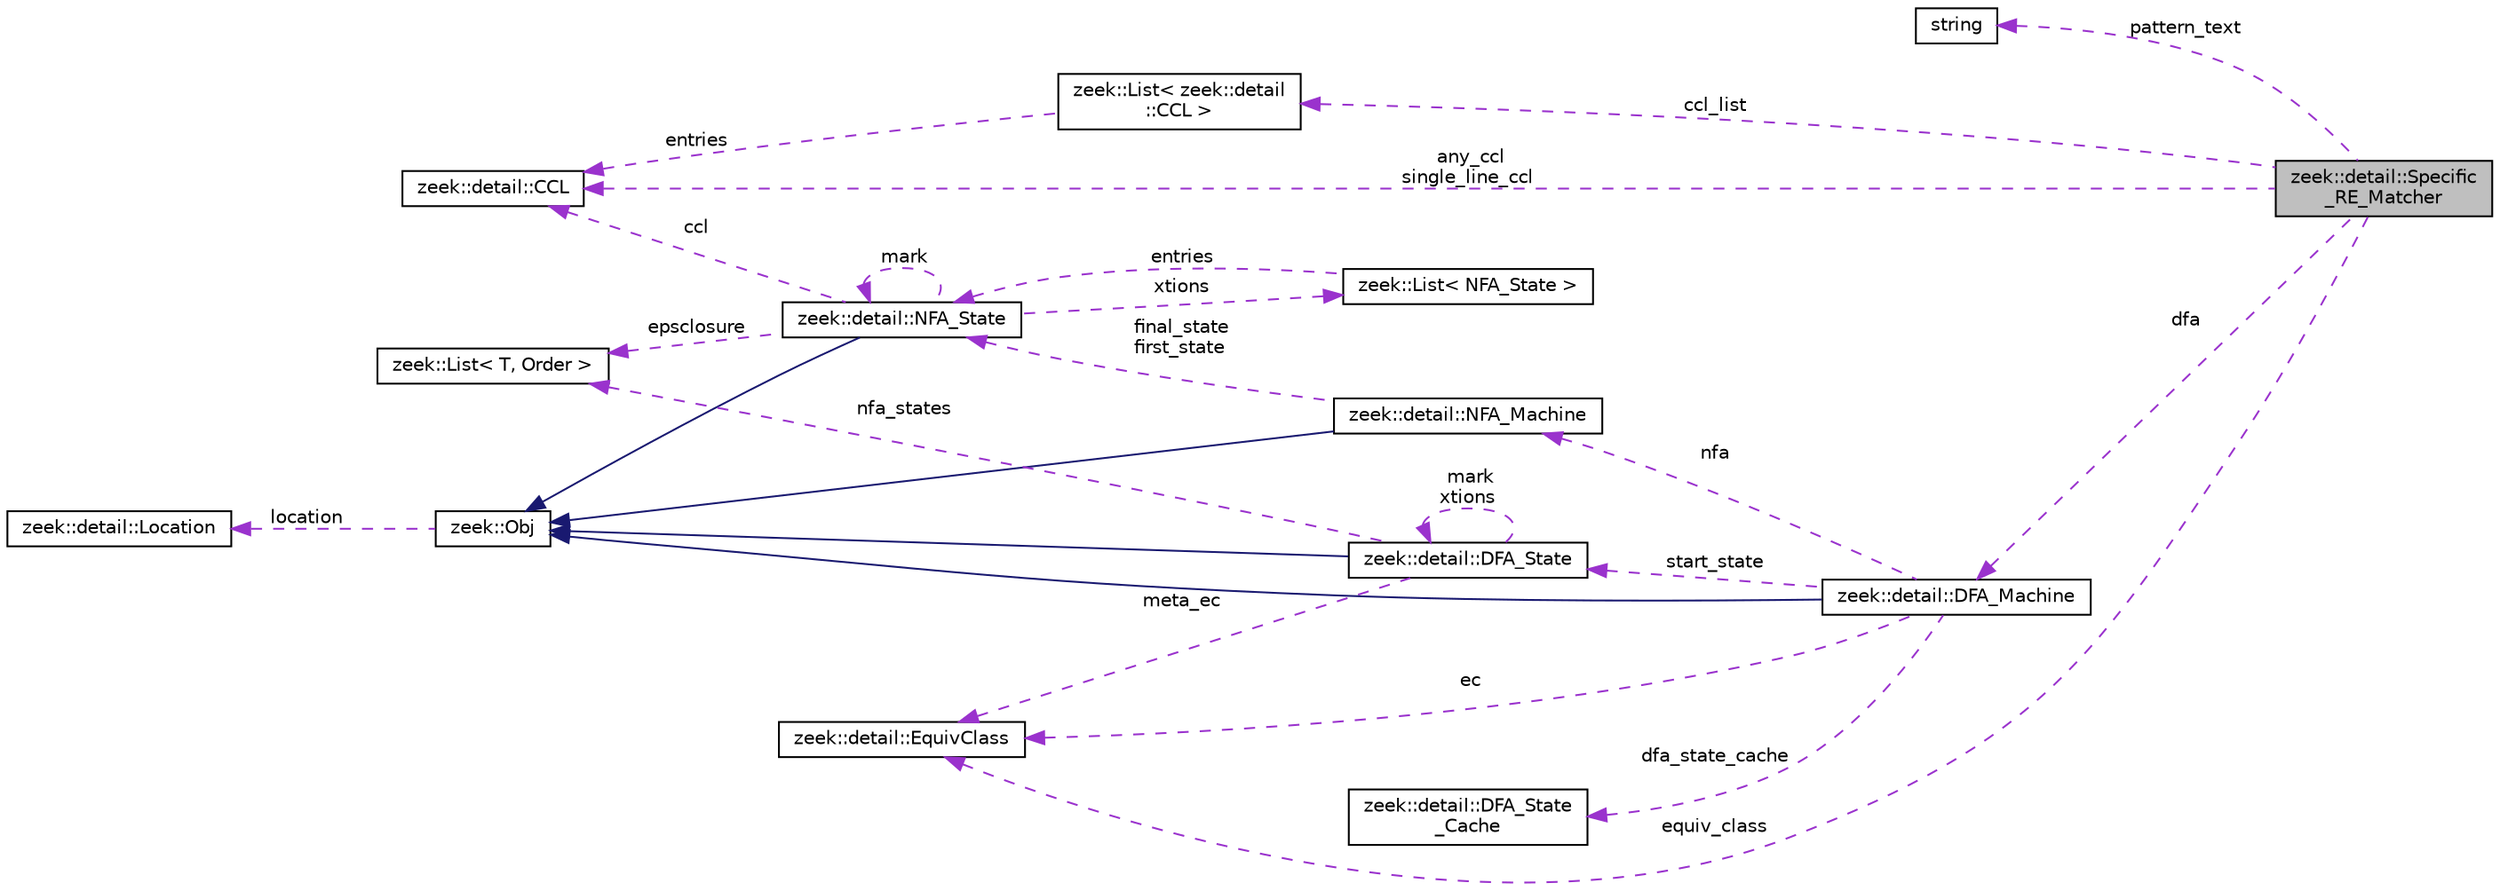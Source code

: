 digraph "zeek::detail::Specific_RE_Matcher"
{
 // LATEX_PDF_SIZE
  edge [fontname="Helvetica",fontsize="10",labelfontname="Helvetica",labelfontsize="10"];
  node [fontname="Helvetica",fontsize="10",shape=record];
  rankdir="LR";
  Node1 [label="zeek::detail::Specific\l_RE_Matcher",height=0.2,width=0.4,color="black", fillcolor="grey75", style="filled", fontcolor="black",tooltip=" "];
  Node2 -> Node1 [dir="back",color="darkorchid3",fontsize="10",style="dashed",label=" pattern_text" ,fontname="Helvetica"];
  Node2 [label="string",height=0.2,width=0.4,color="black", fillcolor="white", style="filled",tooltip=" "];
  Node3 -> Node1 [dir="back",color="darkorchid3",fontsize="10",style="dashed",label=" ccl_list" ,fontname="Helvetica"];
  Node3 [label="zeek::List\< zeek::detail\l::CCL \>",height=0.2,width=0.4,color="black", fillcolor="white", style="filled",URL="$d2/d8d/classzeek_1_1List.html",tooltip=" "];
  Node4 -> Node3 [dir="back",color="darkorchid3",fontsize="10",style="dashed",label=" entries" ,fontname="Helvetica"];
  Node4 [label="zeek::detail::CCL",height=0.2,width=0.4,color="black", fillcolor="white", style="filled",URL="$d4/d9b/classzeek_1_1detail_1_1CCL.html",tooltip=" "];
  Node5 -> Node1 [dir="back",color="darkorchid3",fontsize="10",style="dashed",label=" equiv_class" ,fontname="Helvetica"];
  Node5 [label="zeek::detail::EquivClass",height=0.2,width=0.4,color="black", fillcolor="white", style="filled",URL="$d7/d37/classzeek_1_1detail_1_1EquivClass.html",tooltip=" "];
  Node6 -> Node1 [dir="back",color="darkorchid3",fontsize="10",style="dashed",label=" dfa" ,fontname="Helvetica"];
  Node6 [label="zeek::detail::DFA_Machine",height=0.2,width=0.4,color="black", fillcolor="white", style="filled",URL="$d5/dd7/classzeek_1_1detail_1_1DFA__Machine.html",tooltip=" "];
  Node7 -> Node6 [dir="back",color="midnightblue",fontsize="10",style="solid",fontname="Helvetica"];
  Node7 [label="zeek::Obj",height=0.2,width=0.4,color="black", fillcolor="white", style="filled",URL="$dd/df1/classzeek_1_1Obj.html",tooltip=" "];
  Node8 -> Node7 [dir="back",color="darkorchid3",fontsize="10",style="dashed",label=" location" ,fontname="Helvetica"];
  Node8 [label="zeek::detail::Location",height=0.2,width=0.4,color="black", fillcolor="white", style="filled",URL="$d5/d1d/classzeek_1_1detail_1_1Location.html",tooltip=" "];
  Node5 -> Node6 [dir="back",color="darkorchid3",fontsize="10",style="dashed",label=" ec" ,fontname="Helvetica"];
  Node9 -> Node6 [dir="back",color="darkorchid3",fontsize="10",style="dashed",label=" start_state" ,fontname="Helvetica"];
  Node9 [label="zeek::detail::DFA_State",height=0.2,width=0.4,color="black", fillcolor="white", style="filled",URL="$dc/d7e/classzeek_1_1detail_1_1DFA__State.html",tooltip=" "];
  Node7 -> Node9 [dir="back",color="midnightblue",fontsize="10",style="solid",fontname="Helvetica"];
  Node9 -> Node9 [dir="back",color="darkorchid3",fontsize="10",style="dashed",label=" mark\nxtions" ,fontname="Helvetica"];
  Node10 -> Node9 [dir="back",color="darkorchid3",fontsize="10",style="dashed",label=" nfa_states" ,fontname="Helvetica"];
  Node10 [label="zeek::List\< T, Order \>",height=0.2,width=0.4,color="black", fillcolor="white", style="filled",URL="$d2/d8d/classzeek_1_1List.html",tooltip=" "];
  Node5 -> Node9 [dir="back",color="darkorchid3",fontsize="10",style="dashed",label=" meta_ec" ,fontname="Helvetica"];
  Node11 -> Node6 [dir="back",color="darkorchid3",fontsize="10",style="dashed",label=" dfa_state_cache" ,fontname="Helvetica"];
  Node11 [label="zeek::detail::DFA_State\l_Cache",height=0.2,width=0.4,color="black", fillcolor="white", style="filled",URL="$df/d31/classzeek_1_1detail_1_1DFA__State__Cache.html",tooltip=" "];
  Node12 -> Node6 [dir="back",color="darkorchid3",fontsize="10",style="dashed",label=" nfa" ,fontname="Helvetica"];
  Node12 [label="zeek::detail::NFA_Machine",height=0.2,width=0.4,color="black", fillcolor="white", style="filled",URL="$df/d68/classzeek_1_1detail_1_1NFA__Machine.html",tooltip=" "];
  Node7 -> Node12 [dir="back",color="midnightblue",fontsize="10",style="solid",fontname="Helvetica"];
  Node13 -> Node12 [dir="back",color="darkorchid3",fontsize="10",style="dashed",label=" final_state\nfirst_state" ,fontname="Helvetica"];
  Node13 [label="zeek::detail::NFA_State",height=0.2,width=0.4,color="black", fillcolor="white", style="filled",URL="$d2/da3/classzeek_1_1detail_1_1NFA__State.html",tooltip=" "];
  Node7 -> Node13 [dir="back",color="midnightblue",fontsize="10",style="solid",fontname="Helvetica"];
  Node4 -> Node13 [dir="back",color="darkorchid3",fontsize="10",style="dashed",label=" ccl" ,fontname="Helvetica"];
  Node14 -> Node13 [dir="back",color="darkorchid3",fontsize="10",style="dashed",label=" xtions" ,fontname="Helvetica"];
  Node14 [label="zeek::List\< NFA_State \>",height=0.2,width=0.4,color="black", fillcolor="white", style="filled",URL="$d2/d8d/classzeek_1_1List.html",tooltip=" "];
  Node13 -> Node14 [dir="back",color="darkorchid3",fontsize="10",style="dashed",label=" entries" ,fontname="Helvetica"];
  Node10 -> Node13 [dir="back",color="darkorchid3",fontsize="10",style="dashed",label=" epsclosure" ,fontname="Helvetica"];
  Node13 -> Node13 [dir="back",color="darkorchid3",fontsize="10",style="dashed",label=" mark" ,fontname="Helvetica"];
  Node4 -> Node1 [dir="back",color="darkorchid3",fontsize="10",style="dashed",label=" any_ccl\nsingle_line_ccl" ,fontname="Helvetica"];
}
